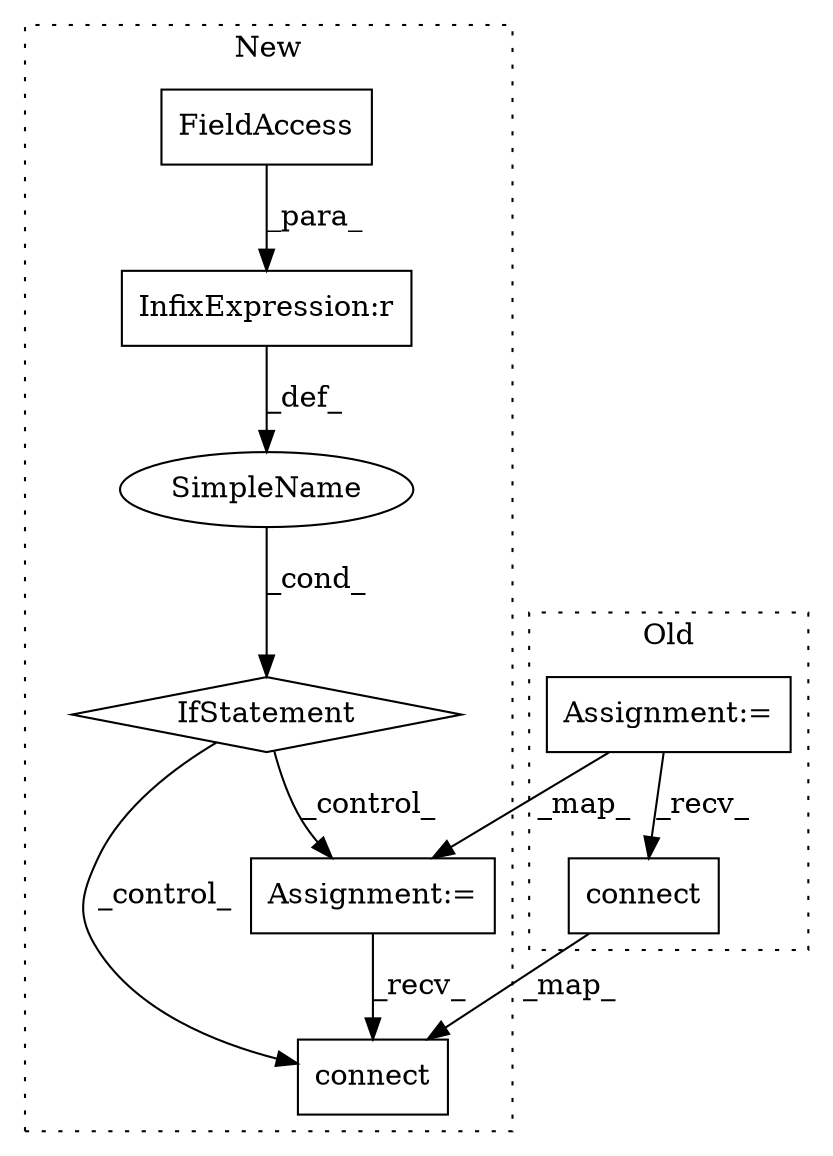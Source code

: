 digraph G {
subgraph cluster0 {
1 [label="connect" a="32" s="7480,7558" l="8,1" shape="box"];
8 [label="Assignment:=" a="7" s="7266" l="1" shape="box"];
label = "Old";
style="dotted";
}
subgraph cluster1 {
2 [label="connect" a="32" s="7937,8015" l="8,1" shape="box"];
3 [label="IfStatement" a="25" s="7655,7688" l="4,2" shape="diamond"];
4 [label="SimpleName" a="42" s="" l="" shape="ellipse"];
5 [label="InfixExpression:r" a="27" s="7671" l="4" shape="box"];
6 [label="FieldAccess" a="22" s="7675" l="13" shape="box"];
7 [label="Assignment:=" a="7" s="7717" l="1" shape="box"];
label = "New";
style="dotted";
}
1 -> 2 [label="_map_"];
3 -> 2 [label="_control_"];
3 -> 7 [label="_control_"];
4 -> 3 [label="_cond_"];
5 -> 4 [label="_def_"];
6 -> 5 [label="_para_"];
7 -> 2 [label="_recv_"];
8 -> 7 [label="_map_"];
8 -> 1 [label="_recv_"];
}